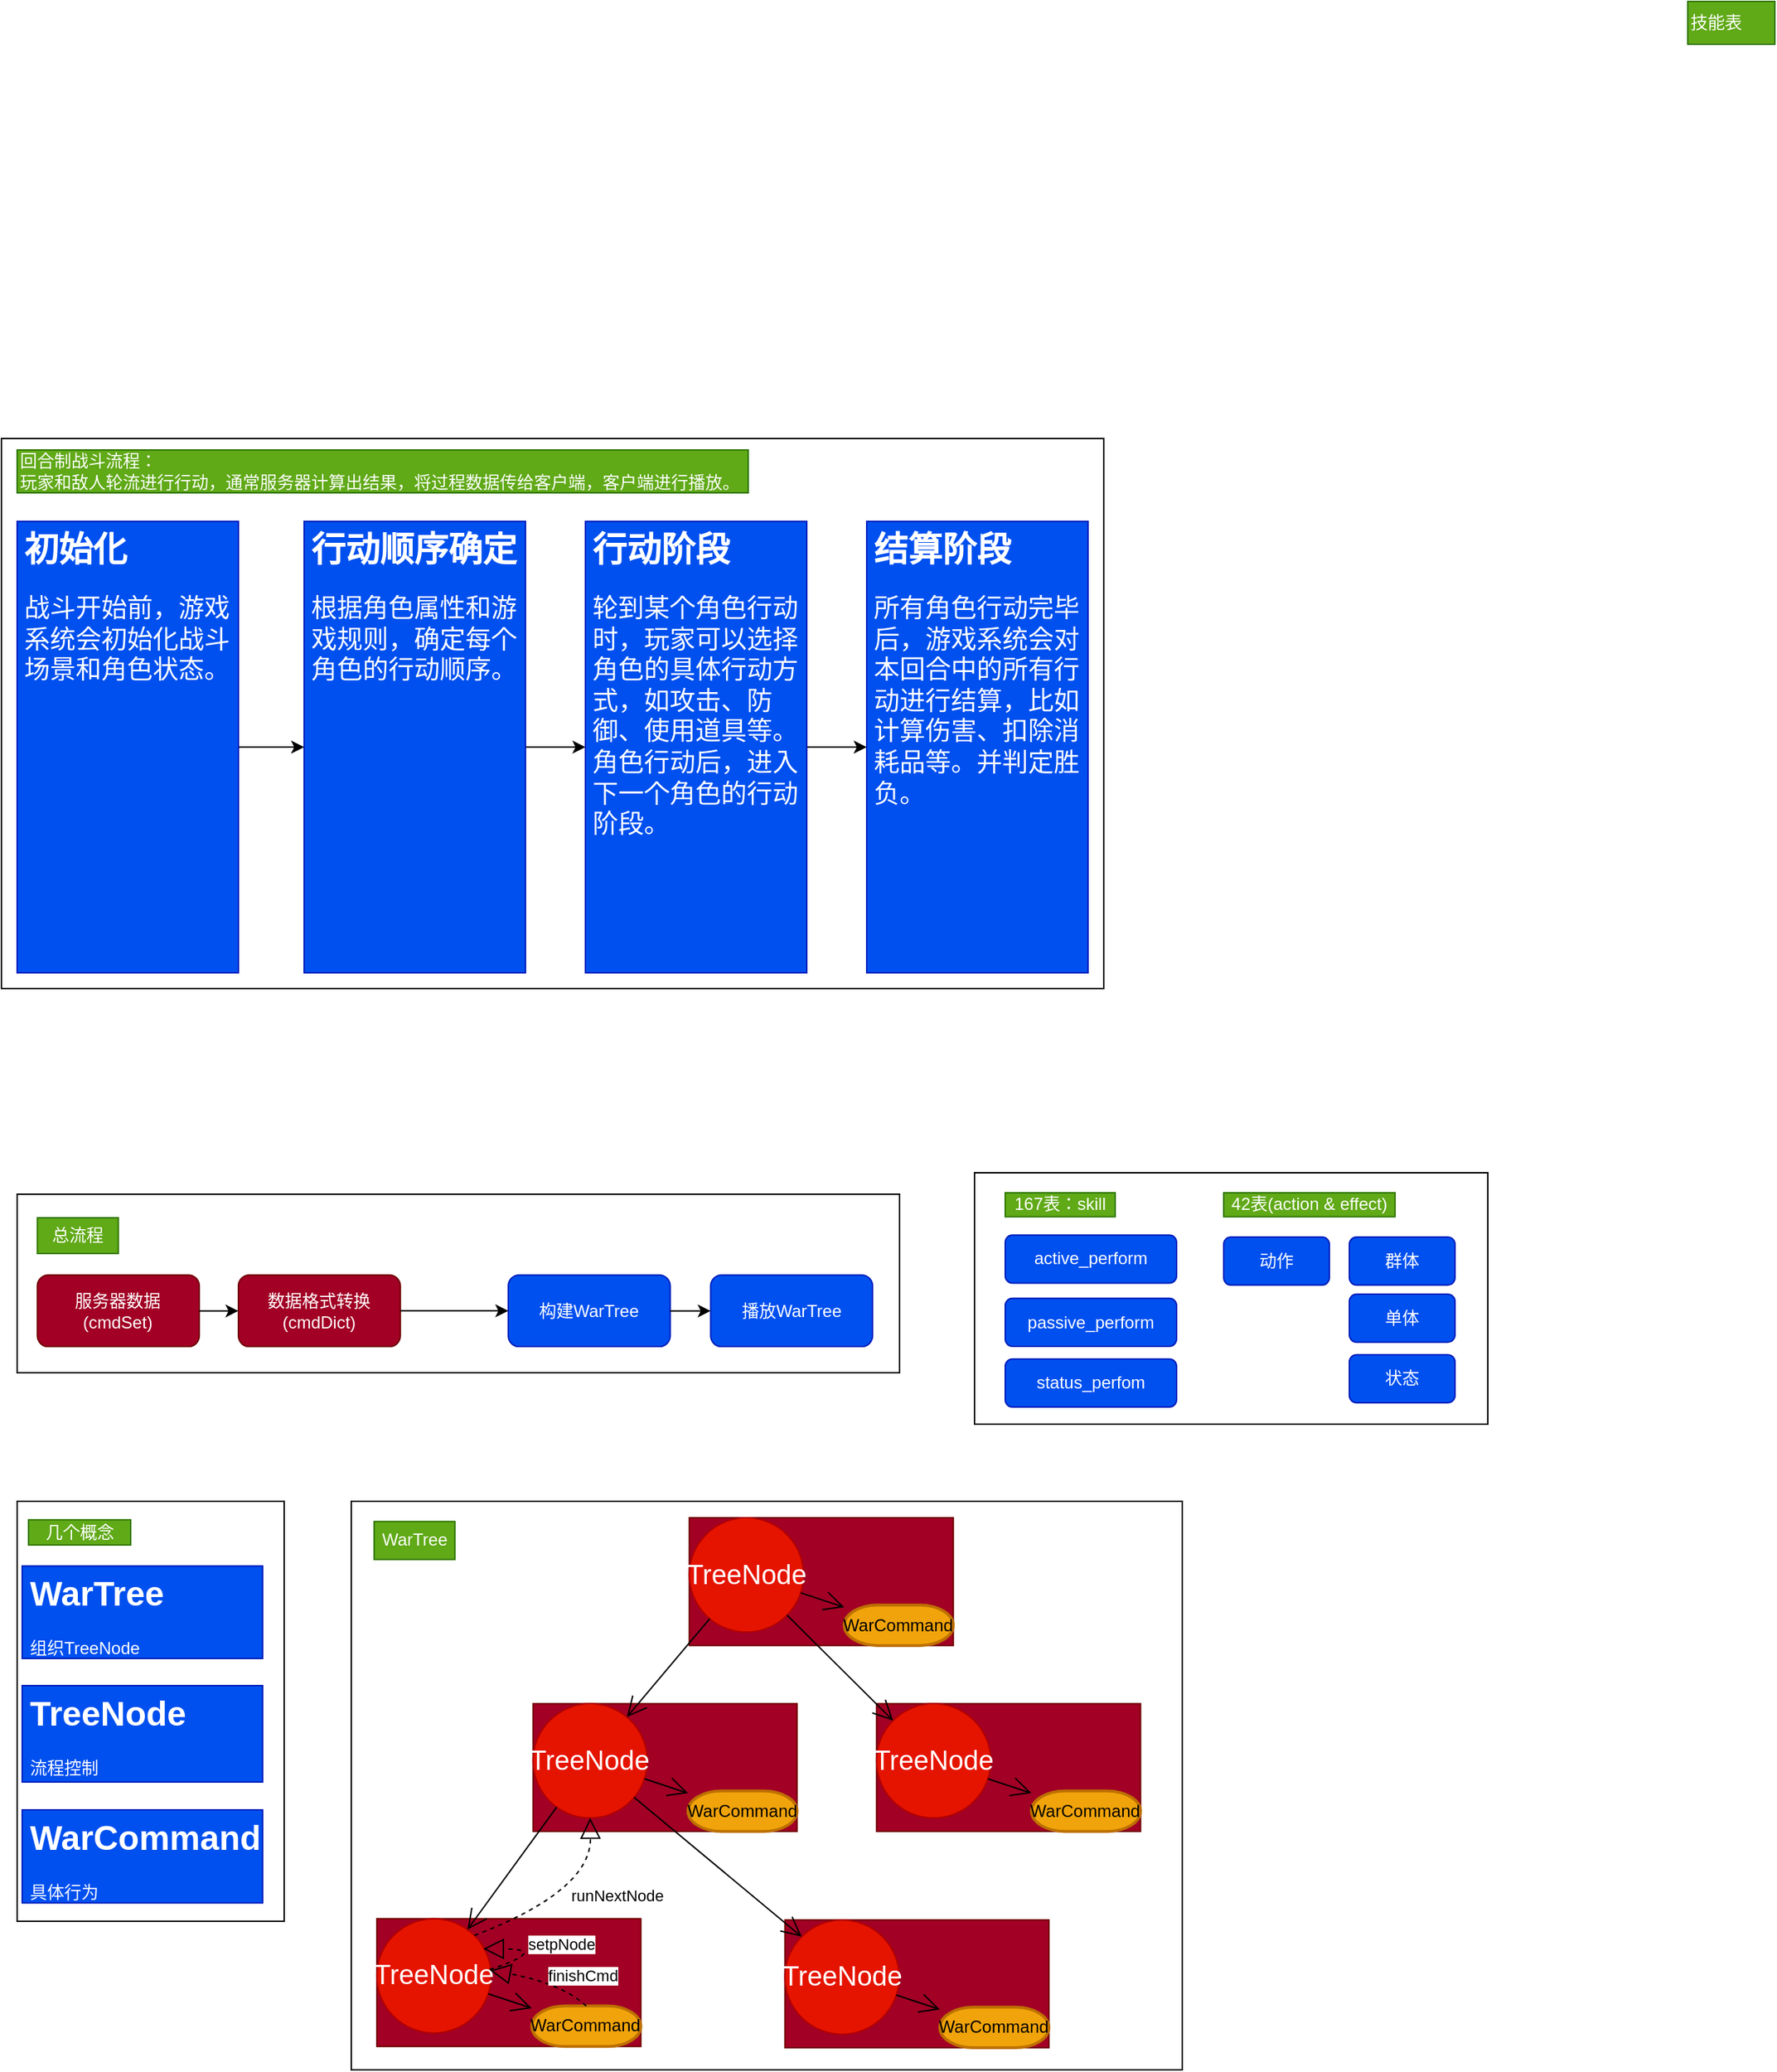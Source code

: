 <mxfile version="21.2.9" type="github">
  <diagram name="fight" id="PLqmu2ai47BeC7IDLRvL">
    <mxGraphModel dx="1366" dy="1555" grid="0" gridSize="10" guides="1" tooltips="1" connect="1" arrows="1" fold="1" page="1" pageScale="1" pageWidth="1169" pageHeight="827" math="0" shadow="0">
      <root>
        <mxCell id="0" />
        <mxCell id="1" parent="0" />
        <mxCell id="Ucgf8HChTW4hrIL-4ixv-142" value="" style="rounded=0;whiteSpace=wrap;html=1;" vertex="1" parent="1">
          <mxGeometry x="4" y="-501" width="772" height="385" as="geometry" />
        </mxCell>
        <mxCell id="Ucgf8HChTW4hrIL-4ixv-23" value="" style="group" vertex="1" connectable="0" parent="1">
          <mxGeometry x="15" y="243" width="187" height="294" as="geometry" />
        </mxCell>
        <mxCell id="Ucgf8HChTW4hrIL-4ixv-22" value="" style="rounded=0;whiteSpace=wrap;html=1;" vertex="1" parent="Ucgf8HChTW4hrIL-4ixv-23">
          <mxGeometry width="187.0" height="294.0" as="geometry" />
        </mxCell>
        <mxCell id="Ucgf8HChTW4hrIL-4ixv-17" value="&lt;h1&gt;WarTree&lt;/h1&gt;&lt;p&gt;组织TreeNode&lt;/p&gt;" style="text;html=1;strokeColor=#001DBC;fillColor=#0050ef;spacing=5;spacingTop=-20;whiteSpace=wrap;overflow=hidden;rounded=0;fontColor=#ffffff;" vertex="1" parent="Ucgf8HChTW4hrIL-4ixv-23">
          <mxGeometry x="3.545" y="45.27" width="168.389" height="64.73" as="geometry" />
        </mxCell>
        <mxCell id="Ucgf8HChTW4hrIL-4ixv-18" value="&lt;h1&gt;TreeNode&amp;nbsp;&lt;br&gt;&lt;/h1&gt;&lt;p&gt;流程控制&lt;/p&gt;" style="text;html=1;strokeColor=#001DBC;fillColor=#0050ef;spacing=5;spacingTop=-20;whiteSpace=wrap;overflow=hidden;rounded=0;fontColor=#ffffff;" vertex="1" parent="Ucgf8HChTW4hrIL-4ixv-23">
          <mxGeometry x="3.545" y="129" width="168.389" height="67.52" as="geometry" />
        </mxCell>
        <mxCell id="Ucgf8HChTW4hrIL-4ixv-19" value="几个概念" style="text;html=1;strokeColor=#2D7600;fillColor=#60a917;align=center;verticalAlign=middle;whiteSpace=wrap;rounded=0;fontColor=#ffffff;" vertex="1" parent="Ucgf8HChTW4hrIL-4ixv-23">
          <mxGeometry x="7.973" y="12.94" width="71.53" height="17.64" as="geometry" />
        </mxCell>
        <mxCell id="Ucgf8HChTW4hrIL-4ixv-20" value="&lt;h1&gt;WarCommand &lt;br&gt;&lt;/h1&gt;&lt;p&gt;具体行为&lt;/p&gt;" style="text;html=1;strokeColor=#001DBC;fillColor=#0050ef;spacing=5;spacingTop=-20;whiteSpace=wrap;overflow=hidden;rounded=0;fontColor=#ffffff;" vertex="1" parent="Ucgf8HChTW4hrIL-4ixv-23">
          <mxGeometry x="3.545" y="216" width="168.389" height="65.17" as="geometry" />
        </mxCell>
        <mxCell id="Ucgf8HChTW4hrIL-4ixv-24" value="" style="group" vertex="1" connectable="0" parent="1">
          <mxGeometry x="15" y="28" width="618" height="125" as="geometry" />
        </mxCell>
        <mxCell id="Ucgf8HChTW4hrIL-4ixv-15" value="" style="rounded=0;whiteSpace=wrap;html=1;" vertex="1" parent="Ucgf8HChTW4hrIL-4ixv-24">
          <mxGeometry width="618" height="125.0" as="geometry" />
        </mxCell>
        <mxCell id="Ucgf8HChTW4hrIL-4ixv-8" value="服务器数据&lt;br&gt;(cmdSet)" style="rounded=1;whiteSpace=wrap;html=1;fillColor=#a20025;fontColor=#ffffff;strokeColor=#6F0000;" vertex="1" parent="Ucgf8HChTW4hrIL-4ixv-24">
          <mxGeometry x="14.174" y="56.667" width="113.394" height="50.0" as="geometry" />
        </mxCell>
        <mxCell id="Ucgf8HChTW4hrIL-4ixv-9" value="数据格式转换(cmdDict)" style="whiteSpace=wrap;html=1;rounded=1;fillColor=#a20025;fontColor=#ffffff;strokeColor=#6F0000;" vertex="1" parent="Ucgf8HChTW4hrIL-4ixv-24">
          <mxGeometry x="154.972" y="56.667" width="113.394" height="50.0" as="geometry" />
        </mxCell>
        <mxCell id="Ucgf8HChTW4hrIL-4ixv-10" value="" style="edgeStyle=orthogonalEdgeStyle;rounded=0;orthogonalLoop=1;jettySize=auto;html=1;" edge="1" parent="Ucgf8HChTW4hrIL-4ixv-24" source="Ucgf8HChTW4hrIL-4ixv-8" target="Ucgf8HChTW4hrIL-4ixv-9">
          <mxGeometry relative="1" as="geometry" />
        </mxCell>
        <mxCell id="Ucgf8HChTW4hrIL-4ixv-11" value="构建WarTree" style="whiteSpace=wrap;html=1;rounded=1;fillColor=#0050ef;fontColor=#ffffff;strokeColor=#001DBC;" vertex="1" parent="Ucgf8HChTW4hrIL-4ixv-24">
          <mxGeometry x="343.963" y="56.667" width="113.394" height="50.0" as="geometry" />
        </mxCell>
        <mxCell id="Ucgf8HChTW4hrIL-4ixv-12" value="" style="edgeStyle=orthogonalEdgeStyle;rounded=0;orthogonalLoop=1;jettySize=auto;html=1;" edge="1" parent="Ucgf8HChTW4hrIL-4ixv-24" source="Ucgf8HChTW4hrIL-4ixv-9" target="Ucgf8HChTW4hrIL-4ixv-11">
          <mxGeometry relative="1" as="geometry" />
        </mxCell>
        <mxCell id="Ucgf8HChTW4hrIL-4ixv-13" value="播放WarTree" style="whiteSpace=wrap;html=1;rounded=1;fillColor=#0050ef;fontColor=#ffffff;strokeColor=#001DBC;" vertex="1" parent="Ucgf8HChTW4hrIL-4ixv-24">
          <mxGeometry x="485.706" y="56.667" width="113.394" height="50.0" as="geometry" />
        </mxCell>
        <mxCell id="Ucgf8HChTW4hrIL-4ixv-14" value="" style="edgeStyle=orthogonalEdgeStyle;rounded=0;orthogonalLoop=1;jettySize=auto;html=1;" edge="1" parent="Ucgf8HChTW4hrIL-4ixv-24" source="Ucgf8HChTW4hrIL-4ixv-11" target="Ucgf8HChTW4hrIL-4ixv-13">
          <mxGeometry relative="1" as="geometry" />
        </mxCell>
        <mxCell id="Ucgf8HChTW4hrIL-4ixv-16" value="总流程" style="text;html=1;strokeColor=#2D7600;fillColor=#60a917;align=center;verticalAlign=middle;whiteSpace=wrap;rounded=0;fontColor=#ffffff;" vertex="1" parent="Ucgf8HChTW4hrIL-4ixv-24">
          <mxGeometry x="14.174" y="16.5" width="56.697" height="25.0" as="geometry" />
        </mxCell>
        <mxCell id="Ucgf8HChTW4hrIL-4ixv-105" value="" style="group" vertex="1" connectable="0" parent="1">
          <mxGeometry x="249" y="243" width="582" height="398" as="geometry" />
        </mxCell>
        <mxCell id="Ucgf8HChTW4hrIL-4ixv-86" value="" style="rounded=0;whiteSpace=wrap;html=1;" vertex="1" parent="Ucgf8HChTW4hrIL-4ixv-105">
          <mxGeometry width="582" height="398" as="geometry" />
        </mxCell>
        <mxCell id="Ucgf8HChTW4hrIL-4ixv-58" value="" style="group;fillColor=#a20025;fontColor=#ffffff;strokeColor=#6F0000;" vertex="1" connectable="0" parent="Ucgf8HChTW4hrIL-4ixv-105">
          <mxGeometry x="236.762" y="11.511" width="184.882" height="89.428" as="geometry" />
        </mxCell>
        <mxCell id="Ucgf8HChTW4hrIL-4ixv-25" value="&lt;font style=&quot;font-size: 19px;&quot;&gt;TreeNode&lt;/font&gt;" style="ellipse;whiteSpace=wrap;html=1;aspect=fixed;fillColor=#e51400;fontColor=#ffffff;strokeColor=#B20000;" vertex="1" parent="Ucgf8HChTW4hrIL-4ixv-58">
          <mxGeometry width="80.007" height="80.007" as="geometry" />
        </mxCell>
        <mxCell id="Ucgf8HChTW4hrIL-4ixv-29" value="WarCommand" style="strokeWidth=2;html=1;shape=mxgraph.flowchart.terminator;whiteSpace=wrap;fillColor=#f0a30a;fontColor=#000000;strokeColor=#BD7000;" vertex="1" parent="Ucgf8HChTW4hrIL-4ixv-58">
          <mxGeometry x="108.476" y="61.095" width="76.405" height="28.334" as="geometry" />
        </mxCell>
        <mxCell id="Ucgf8HChTW4hrIL-4ixv-32" value="" style="endArrow=open;endFill=1;endSize=12;html=1;rounded=0;" edge="1" parent="Ucgf8HChTW4hrIL-4ixv-58" source="Ucgf8HChTW4hrIL-4ixv-25" target="Ucgf8HChTW4hrIL-4ixv-29">
          <mxGeometry width="160" relative="1" as="geometry">
            <mxPoint x="-420.7" y="-156.278" as="sourcePoint" />
            <mxPoint x="246.194" y="46.485" as="targetPoint" />
          </mxGeometry>
        </mxCell>
        <mxCell id="Ucgf8HChTW4hrIL-4ixv-59" value="" style="group;fillColor=#a20025;fontColor=#ffffff;strokeColor=#6F0000;" vertex="1" connectable="0" parent="Ucgf8HChTW4hrIL-4ixv-105">
          <mxGeometry x="127.342" y="141.669" width="184.882" height="89.428" as="geometry" />
        </mxCell>
        <mxCell id="Ucgf8HChTW4hrIL-4ixv-60" value="&lt;font style=&quot;font-size: 19px;&quot;&gt;TreeNode&lt;/font&gt;" style="ellipse;whiteSpace=wrap;html=1;aspect=fixed;fillColor=#e51400;fontColor=#ffffff;strokeColor=#B20000;" vertex="1" parent="Ucgf8HChTW4hrIL-4ixv-59">
          <mxGeometry width="80.007" height="80.007" as="geometry" />
        </mxCell>
        <mxCell id="Ucgf8HChTW4hrIL-4ixv-61" value="WarCommand" style="strokeWidth=2;html=1;shape=mxgraph.flowchart.terminator;whiteSpace=wrap;fillColor=#f0a30a;fontColor=#000000;strokeColor=#BD7000;" vertex="1" parent="Ucgf8HChTW4hrIL-4ixv-59">
          <mxGeometry x="108.476" y="61.095" width="76.405" height="28.334" as="geometry" />
        </mxCell>
        <mxCell id="Ucgf8HChTW4hrIL-4ixv-62" value="" style="endArrow=open;endFill=1;endSize=12;html=1;rounded=0;" edge="1" parent="Ucgf8HChTW4hrIL-4ixv-59" source="Ucgf8HChTW4hrIL-4ixv-60" target="Ucgf8HChTW4hrIL-4ixv-61">
          <mxGeometry width="160" relative="1" as="geometry">
            <mxPoint x="-420.7" y="-156.278" as="sourcePoint" />
            <mxPoint x="246.194" y="46.485" as="targetPoint" />
          </mxGeometry>
        </mxCell>
        <mxCell id="Ucgf8HChTW4hrIL-4ixv-63" value="" style="group;fillColor=#a20025;fontColor=#ffffff;strokeColor=#6F0000;" vertex="1" connectable="0" parent="Ucgf8HChTW4hrIL-4ixv-105">
          <mxGeometry x="367.877" y="141.669" width="184.882" height="89.428" as="geometry" />
        </mxCell>
        <mxCell id="Ucgf8HChTW4hrIL-4ixv-64" value="&lt;font style=&quot;font-size: 19px;&quot;&gt;TreeNode&lt;/font&gt;" style="ellipse;whiteSpace=wrap;html=1;aspect=fixed;fillColor=#e51400;fontColor=#ffffff;strokeColor=#B20000;" vertex="1" parent="Ucgf8HChTW4hrIL-4ixv-63">
          <mxGeometry width="80.007" height="80.007" as="geometry" />
        </mxCell>
        <mxCell id="Ucgf8HChTW4hrIL-4ixv-65" value="WarCommand" style="strokeWidth=2;html=1;shape=mxgraph.flowchart.terminator;whiteSpace=wrap;fillColor=#f0a30a;fontColor=#000000;strokeColor=#BD7000;" vertex="1" parent="Ucgf8HChTW4hrIL-4ixv-63">
          <mxGeometry x="108.476" y="61.095" width="76.405" height="28.334" as="geometry" />
        </mxCell>
        <mxCell id="Ucgf8HChTW4hrIL-4ixv-66" value="" style="endArrow=open;endFill=1;endSize=12;html=1;rounded=0;" edge="1" parent="Ucgf8HChTW4hrIL-4ixv-63" source="Ucgf8HChTW4hrIL-4ixv-64" target="Ucgf8HChTW4hrIL-4ixv-65">
          <mxGeometry width="160" relative="1" as="geometry">
            <mxPoint x="-420.7" y="-156.278" as="sourcePoint" />
            <mxPoint x="246.194" y="46.485" as="targetPoint" />
          </mxGeometry>
        </mxCell>
        <mxCell id="Ucgf8HChTW4hrIL-4ixv-67" value="" style="group;fillColor=#a20025;fontColor=#ffffff;strokeColor=#6F0000;" vertex="1" connectable="0" parent="Ucgf8HChTW4hrIL-4ixv-105">
          <mxGeometry x="17.922" y="292.191" width="184.882" height="89.428" as="geometry" />
        </mxCell>
        <mxCell id="Ucgf8HChTW4hrIL-4ixv-68" value="&lt;font style=&quot;font-size: 19px;&quot;&gt;TreeNode&lt;/font&gt;" style="ellipse;whiteSpace=wrap;html=1;aspect=fixed;fillColor=#e51400;fontColor=#ffffff;strokeColor=#B20000;" vertex="1" parent="Ucgf8HChTW4hrIL-4ixv-67">
          <mxGeometry width="80.007" height="80.007" as="geometry" />
        </mxCell>
        <mxCell id="Ucgf8HChTW4hrIL-4ixv-69" value="WarCommand" style="strokeWidth=2;html=1;shape=mxgraph.flowchart.terminator;whiteSpace=wrap;fillColor=#f0a30a;fontColor=#000000;strokeColor=#BD7000;" vertex="1" parent="Ucgf8HChTW4hrIL-4ixv-67">
          <mxGeometry x="108.476" y="61.095" width="76.405" height="28.334" as="geometry" />
        </mxCell>
        <mxCell id="Ucgf8HChTW4hrIL-4ixv-70" value="" style="endArrow=open;endFill=1;endSize=12;html=1;rounded=0;" edge="1" parent="Ucgf8HChTW4hrIL-4ixv-67" source="Ucgf8HChTW4hrIL-4ixv-68" target="Ucgf8HChTW4hrIL-4ixv-69">
          <mxGeometry width="160" relative="1" as="geometry">
            <mxPoint x="-420.7" y="-156.278" as="sourcePoint" />
            <mxPoint x="246.194" y="46.485" as="targetPoint" />
          </mxGeometry>
        </mxCell>
        <mxCell id="Ucgf8HChTW4hrIL-4ixv-110" value="" style="endArrow=block;dashed=1;endFill=0;endSize=12;html=1;curved=1;exitX=0.5;exitY=0;exitDx=0;exitDy=0;exitPerimeter=0;entryX=0.992;entryY=0.452;entryDx=0;entryDy=0;entryPerimeter=0;" edge="1" parent="Ucgf8HChTW4hrIL-4ixv-67" source="Ucgf8HChTW4hrIL-4ixv-69" target="Ucgf8HChTW4hrIL-4ixv-68">
          <mxGeometry width="160" relative="1" as="geometry">
            <mxPoint x="150.924" y="38.073" as="sourcePoint" />
            <mxPoint x="301.848" y="38.073" as="targetPoint" />
            <Array as="points">
              <mxPoint x="129.229" y="45.157" />
            </Array>
          </mxGeometry>
        </mxCell>
        <mxCell id="Ucgf8HChTW4hrIL-4ixv-111" value="finishCmd" style="edgeLabel;html=1;align=center;verticalAlign=middle;resizable=0;points=[];" vertex="1" connectable="0" parent="Ucgf8HChTW4hrIL-4ixv-110">
          <mxGeometry x="0.508" y="7" relative="1" as="geometry">
            <mxPoint x="48" y="-7" as="offset" />
          </mxGeometry>
        </mxCell>
        <mxCell id="Ucgf8HChTW4hrIL-4ixv-109" value="" style="endArrow=block;dashed=1;endFill=0;endSize=12;html=1;curved=1;exitX=0.987;exitY=0.446;exitDx=0;exitDy=0;exitPerimeter=0;entryX=0.931;entryY=0.264;entryDx=0;entryDy=0;entryPerimeter=0;" edge="1" parent="Ucgf8HChTW4hrIL-4ixv-67" source="Ucgf8HChTW4hrIL-4ixv-68" target="Ucgf8HChTW4hrIL-4ixv-68">
          <mxGeometry width="160" relative="1" as="geometry">
            <mxPoint x="111.306" y="-36.303" as="sourcePoint" />
            <mxPoint x="262.23" y="-36.303" as="targetPoint" />
            <Array as="points">
              <mxPoint x="121.682" y="21.25" />
            </Array>
          </mxGeometry>
        </mxCell>
        <mxCell id="Ucgf8HChTW4hrIL-4ixv-113" value="setpNode" style="edgeLabel;html=1;align=center;verticalAlign=middle;resizable=0;points=[];" vertex="1" connectable="0" parent="Ucgf8HChTW4hrIL-4ixv-109">
          <mxGeometry x="0.407" y="4" relative="1" as="geometry">
            <mxPoint x="27" y="-8" as="offset" />
          </mxGeometry>
        </mxCell>
        <mxCell id="Ucgf8HChTW4hrIL-4ixv-71" value="" style="group;fillColor=#a20025;fontColor=#ffffff;strokeColor=#6F0000;" vertex="1" connectable="0" parent="Ucgf8HChTW4hrIL-4ixv-105">
          <mxGeometry x="303.734" y="293.077" width="184.882" height="89.428" as="geometry" />
        </mxCell>
        <mxCell id="Ucgf8HChTW4hrIL-4ixv-72" value="&lt;font style=&quot;font-size: 19px;&quot;&gt;TreeNode&lt;/font&gt;" style="ellipse;whiteSpace=wrap;html=1;aspect=fixed;fillColor=#e51400;fontColor=#ffffff;strokeColor=#B20000;" vertex="1" parent="Ucgf8HChTW4hrIL-4ixv-71">
          <mxGeometry width="80.007" height="80.007" as="geometry" />
        </mxCell>
        <mxCell id="Ucgf8HChTW4hrIL-4ixv-73" value="WarCommand" style="strokeWidth=2;html=1;shape=mxgraph.flowchart.terminator;whiteSpace=wrap;fillColor=#f0a30a;fontColor=#000000;strokeColor=#BD7000;" vertex="1" parent="Ucgf8HChTW4hrIL-4ixv-71">
          <mxGeometry x="108.476" y="61.095" width="76.405" height="28.334" as="geometry" />
        </mxCell>
        <mxCell id="Ucgf8HChTW4hrIL-4ixv-74" value="" style="endArrow=open;endFill=1;endSize=12;html=1;rounded=0;" edge="1" parent="Ucgf8HChTW4hrIL-4ixv-71" source="Ucgf8HChTW4hrIL-4ixv-72" target="Ucgf8HChTW4hrIL-4ixv-73">
          <mxGeometry width="160" relative="1" as="geometry">
            <mxPoint x="-420.7" y="-156.278" as="sourcePoint" />
            <mxPoint x="246.194" y="46.485" as="targetPoint" />
          </mxGeometry>
        </mxCell>
        <mxCell id="Ucgf8HChTW4hrIL-4ixv-76" value="" style="endArrow=open;endFill=1;endSize=12;html=1;rounded=0;" edge="1" parent="Ucgf8HChTW4hrIL-4ixv-105" source="Ucgf8HChTW4hrIL-4ixv-25" target="Ucgf8HChTW4hrIL-4ixv-60">
          <mxGeometry width="160" relative="1" as="geometry">
            <mxPoint x="-205.162" y="-135.471" as="sourcePoint" />
            <mxPoint x="284.397" y="242.607" as="targetPoint" />
          </mxGeometry>
        </mxCell>
        <mxCell id="Ucgf8HChTW4hrIL-4ixv-82" value="" style="endArrow=open;endFill=1;endSize=12;html=1;rounded=0;" edge="1" parent="Ucgf8HChTW4hrIL-4ixv-105" source="Ucgf8HChTW4hrIL-4ixv-25" target="Ucgf8HChTW4hrIL-4ixv-64">
          <mxGeometry width="160" relative="1" as="geometry">
            <mxPoint x="-205.162" y="-135.471" as="sourcePoint" />
            <mxPoint x="284.397" y="242.607" as="targetPoint" />
          </mxGeometry>
        </mxCell>
        <mxCell id="Ucgf8HChTW4hrIL-4ixv-84" value="" style="endArrow=open;endFill=1;endSize=12;html=1;rounded=0;" edge="1" parent="Ucgf8HChTW4hrIL-4ixv-105" source="Ucgf8HChTW4hrIL-4ixv-60" target="Ucgf8HChTW4hrIL-4ixv-68">
          <mxGeometry width="160" relative="1" as="geometry">
            <mxPoint x="-205.162" y="-135.471" as="sourcePoint" />
            <mxPoint x="174.977" y="372.765" as="targetPoint" />
          </mxGeometry>
        </mxCell>
        <mxCell id="Ucgf8HChTW4hrIL-4ixv-85" value="" style="endArrow=open;endFill=1;endSize=12;html=1;rounded=0;entryX=0;entryY=0;entryDx=0;entryDy=0;" edge="1" parent="Ucgf8HChTW4hrIL-4ixv-105" source="Ucgf8HChTW4hrIL-4ixv-60" target="Ucgf8HChTW4hrIL-4ixv-72">
          <mxGeometry width="160" relative="1" as="geometry">
            <mxPoint x="-205.162" y="-135.471" as="sourcePoint" />
            <mxPoint x="174.977" y="372.765" as="targetPoint" />
          </mxGeometry>
        </mxCell>
        <mxCell id="Ucgf8HChTW4hrIL-4ixv-99" value="WarTree" style="text;html=1;strokeColor=#2D7600;fillColor=#60a917;align=center;verticalAlign=middle;whiteSpace=wrap;rounded=0;fontColor=#ffffff;" vertex="1" parent="Ucgf8HChTW4hrIL-4ixv-105">
          <mxGeometry x="16.036" y="14.167" width="56.596" height="26.563" as="geometry" />
        </mxCell>
        <mxCell id="Ucgf8HChTW4hrIL-4ixv-108" value="" style="endArrow=block;dashed=1;endFill=0;endSize=12;html=1;curved=1;exitX=1;exitY=0;exitDx=0;exitDy=0;entryX=0.5;entryY=1;entryDx=0;entryDy=0;" edge="1" parent="Ucgf8HChTW4hrIL-4ixv-105" source="Ucgf8HChTW4hrIL-4ixv-68" target="Ucgf8HChTW4hrIL-4ixv-60">
          <mxGeometry width="160" relative="1" as="geometry">
            <mxPoint x="182.995" y="262.972" as="sourcePoint" />
            <mxPoint x="333.919" y="262.972" as="targetPoint" />
            <Array as="points">
              <mxPoint x="167.903" y="272.712" />
            </Array>
          </mxGeometry>
        </mxCell>
        <mxCell id="Ucgf8HChTW4hrIL-4ixv-114" value="runNextNode" style="edgeLabel;html=1;align=center;verticalAlign=middle;resizable=0;points=[];" vertex="1" connectable="0" parent="Ucgf8HChTW4hrIL-4ixv-108">
          <mxGeometry x="0.169" y="9" relative="1" as="geometry">
            <mxPoint x="27" y="9" as="offset" />
          </mxGeometry>
        </mxCell>
        <mxCell id="Ucgf8HChTW4hrIL-4ixv-129" value="" style="group" vertex="1" connectable="0" parent="1">
          <mxGeometry x="707" y="27" width="338" height="162" as="geometry" />
        </mxCell>
        <mxCell id="Ucgf8HChTW4hrIL-4ixv-120" value="" style="group" vertex="1" connectable="0" parent="Ucgf8HChTW4hrIL-4ixv-129">
          <mxGeometry width="338" height="162" as="geometry" />
        </mxCell>
        <mxCell id="Ucgf8HChTW4hrIL-4ixv-128" value="" style="rounded=0;whiteSpace=wrap;html=1;" vertex="1" parent="Ucgf8HChTW4hrIL-4ixv-120">
          <mxGeometry x="-21.5" y="-14" width="359.5" height="176" as="geometry" />
        </mxCell>
        <mxCell id="Ucgf8HChTW4hrIL-4ixv-115" value="167表：skill" style="text;html=1;strokeColor=#2D7600;fillColor=#60a917;align=center;verticalAlign=middle;whiteSpace=wrap;rounded=0;fontColor=#ffffff;" vertex="1" parent="Ucgf8HChTW4hrIL-4ixv-120">
          <mxGeometry width="77" height="16.79" as="geometry" />
        </mxCell>
        <mxCell id="Ucgf8HChTW4hrIL-4ixv-117" value="active_perform" style="whiteSpace=wrap;html=1;rounded=1;fillColor=#0050ef;fontColor=#ffffff;strokeColor=#001DBC;" vertex="1" parent="Ucgf8HChTW4hrIL-4ixv-120">
          <mxGeometry y="29.664" width="120" height="33.582" as="geometry" />
        </mxCell>
        <mxCell id="Ucgf8HChTW4hrIL-4ixv-118" value="passive_perform" style="whiteSpace=wrap;html=1;rounded=1;fillColor=#0050ef;fontColor=#ffffff;strokeColor=#001DBC;" vertex="1" parent="Ucgf8HChTW4hrIL-4ixv-120">
          <mxGeometry y="73.881" width="120" height="33.582" as="geometry" />
        </mxCell>
        <mxCell id="Ucgf8HChTW4hrIL-4ixv-119" value="status_perfom" style="whiteSpace=wrap;html=1;rounded=1;fillColor=#0050ef;fontColor=#ffffff;strokeColor=#001DBC;" vertex="1" parent="Ucgf8HChTW4hrIL-4ixv-120">
          <mxGeometry y="116.418" width="120" height="33.582" as="geometry" />
        </mxCell>
        <mxCell id="Ucgf8HChTW4hrIL-4ixv-122" value="42表(action &amp;amp; effect)" style="text;html=1;strokeColor=#2D7600;fillColor=#60a917;align=center;verticalAlign=middle;whiteSpace=wrap;rounded=0;fontColor=#ffffff;" vertex="1" parent="Ucgf8HChTW4hrIL-4ixv-129">
          <mxGeometry x="153" width="120" height="16.79" as="geometry" />
        </mxCell>
        <mxCell id="Ucgf8HChTW4hrIL-4ixv-123" value="群体" style="whiteSpace=wrap;html=1;rounded=1;fillColor=#0050ef;fontColor=#ffffff;strokeColor=#001DBC;" vertex="1" parent="Ucgf8HChTW4hrIL-4ixv-129">
          <mxGeometry x="241" y="31" width="74" height="33.58" as="geometry" />
        </mxCell>
        <mxCell id="Ucgf8HChTW4hrIL-4ixv-124" value="单体" style="whiteSpace=wrap;html=1;rounded=1;fillColor=#0050ef;fontColor=#ffffff;strokeColor=#001DBC;" vertex="1" parent="Ucgf8HChTW4hrIL-4ixv-129">
          <mxGeometry x="241" y="71" width="74" height="33.58" as="geometry" />
        </mxCell>
        <mxCell id="Ucgf8HChTW4hrIL-4ixv-125" value="状态" style="whiteSpace=wrap;html=1;rounded=1;fillColor=#0050ef;fontColor=#ffffff;strokeColor=#001DBC;" vertex="1" parent="Ucgf8HChTW4hrIL-4ixv-129">
          <mxGeometry x="241" y="113.42" width="74" height="33.58" as="geometry" />
        </mxCell>
        <mxCell id="Ucgf8HChTW4hrIL-4ixv-126" value="动作" style="whiteSpace=wrap;html=1;rounded=1;fillColor=#0050ef;fontColor=#ffffff;strokeColor=#001DBC;" vertex="1" parent="Ucgf8HChTW4hrIL-4ixv-129">
          <mxGeometry x="153" y="31" width="74" height="33.58" as="geometry" />
        </mxCell>
        <mxCell id="Ucgf8HChTW4hrIL-4ixv-137" style="edgeStyle=orthogonalEdgeStyle;rounded=0;orthogonalLoop=1;jettySize=auto;html=1;" edge="1" parent="1" source="Ucgf8HChTW4hrIL-4ixv-131" target="Ucgf8HChTW4hrIL-4ixv-134">
          <mxGeometry relative="1" as="geometry" />
        </mxCell>
        <mxCell id="Ucgf8HChTW4hrIL-4ixv-131" value="&lt;h1&gt;行动顺序确定&lt;/h1&gt;&lt;p&gt;&lt;font style=&quot;font-size: 18px;&quot;&gt;根据角色属性和游戏规则，确定每个角色的行动顺序。&lt;/font&gt;&lt;br&gt;&lt;/p&gt;&lt;div&gt;&lt;br&gt;&lt;/div&gt;" style="text;html=1;strokeColor=#001DBC;fillColor=#0050ef;spacing=5;spacingTop=-20;whiteSpace=wrap;overflow=hidden;rounded=0;fontColor=#ffffff;" vertex="1" parent="1">
          <mxGeometry x="216" y="-443" width="155" height="316" as="geometry" />
        </mxCell>
        <mxCell id="Ucgf8HChTW4hrIL-4ixv-136" style="edgeStyle=orthogonalEdgeStyle;rounded=0;orthogonalLoop=1;jettySize=auto;html=1;" edge="1" parent="1" source="Ucgf8HChTW4hrIL-4ixv-133" target="Ucgf8HChTW4hrIL-4ixv-131">
          <mxGeometry relative="1" as="geometry" />
        </mxCell>
        <mxCell id="Ucgf8HChTW4hrIL-4ixv-133" value="&lt;h1&gt;初始化&lt;/h1&gt;&lt;p&gt;&lt;font style=&quot;font-size: 18px;&quot;&gt;战斗开始前，游戏系统会初始化战斗场景和角色状态。&lt;/font&gt;&lt;br&gt;&lt;/p&gt;&lt;div&gt;&lt;br&gt;&lt;/div&gt;" style="text;html=1;strokeColor=#001DBC;fillColor=#0050ef;spacing=5;spacingTop=-20;whiteSpace=wrap;overflow=hidden;rounded=0;fontColor=#ffffff;" vertex="1" parent="1">
          <mxGeometry x="15" y="-443" width="155" height="316" as="geometry" />
        </mxCell>
        <mxCell id="Ucgf8HChTW4hrIL-4ixv-138" style="edgeStyle=orthogonalEdgeStyle;rounded=0;orthogonalLoop=1;jettySize=auto;html=1;" edge="1" parent="1" source="Ucgf8HChTW4hrIL-4ixv-134" target="Ucgf8HChTW4hrIL-4ixv-135">
          <mxGeometry relative="1" as="geometry" />
        </mxCell>
        <mxCell id="Ucgf8HChTW4hrIL-4ixv-134" value="&lt;h1&gt;行动阶段&lt;/h1&gt;&lt;p&gt;&lt;font style=&quot;font-size: 18px;&quot;&gt;轮到某个角色行动时，玩家可以选择角色的具体行动方式，如攻击、防御、使用道具等。角色行动后，进入下一个角色的行动阶段。&lt;/font&gt;&lt;/p&gt;&lt;div&gt;&lt;br&gt;&lt;/div&gt;&lt;div&gt;&lt;br&gt;&lt;/div&gt;" style="text;html=1;strokeColor=#001DBC;fillColor=#0050ef;spacing=5;spacingTop=-20;whiteSpace=wrap;overflow=hidden;rounded=0;fontColor=#ffffff;" vertex="1" parent="1">
          <mxGeometry x="413" y="-443" width="155" height="316" as="geometry" />
        </mxCell>
        <mxCell id="Ucgf8HChTW4hrIL-4ixv-135" value="&lt;h1&gt;结算阶段&lt;/h1&gt;&lt;p&gt;&lt;font style=&quot;font-size: 18px;&quot;&gt;所有角色行动完毕后，游戏系统会对本回合中的所有行动进行结算，比如计算伤害、扣除消耗品等。并判定胜负。&lt;/font&gt;&lt;/p&gt;&lt;div&gt;&lt;br&gt;&lt;/div&gt;&lt;div&gt;&lt;br&gt;&lt;/div&gt;&lt;div&gt;&lt;br&gt;&lt;/div&gt;" style="text;html=1;strokeColor=#001DBC;fillColor=#0050ef;spacing=5;spacingTop=-20;whiteSpace=wrap;overflow=hidden;rounded=0;fontColor=#ffffff;" vertex="1" parent="1">
          <mxGeometry x="610" y="-443" width="155" height="316" as="geometry" />
        </mxCell>
        <mxCell id="Ucgf8HChTW4hrIL-4ixv-139" value="回合制战斗流程：&lt;br&gt;&lt;div style=&quot;&quot;&gt;&lt;span style=&quot;background-color: initial;&quot;&gt;玩家和敌人轮流进行行动，通常服务器计算出结果，将过程数据传给客户端，客户端进行播放。&lt;/span&gt;&lt;/div&gt;" style="text;html=1;strokeColor=#2D7600;fillColor=#60a917;align=left;verticalAlign=middle;whiteSpace=wrap;rounded=0;fontColor=#ffffff;" vertex="1" parent="1">
          <mxGeometry x="15" y="-493" width="512" height="30" as="geometry" />
        </mxCell>
        <mxCell id="Ucgf8HChTW4hrIL-4ixv-143" value="技能表" style="text;html=1;strokeColor=#2D7600;fillColor=#60a917;align=left;verticalAlign=middle;whiteSpace=wrap;rounded=0;fontColor=#ffffff;" vertex="1" parent="1">
          <mxGeometry x="1185" y="-807" width="61" height="30" as="geometry" />
        </mxCell>
      </root>
    </mxGraphModel>
  </diagram>
</mxfile>

